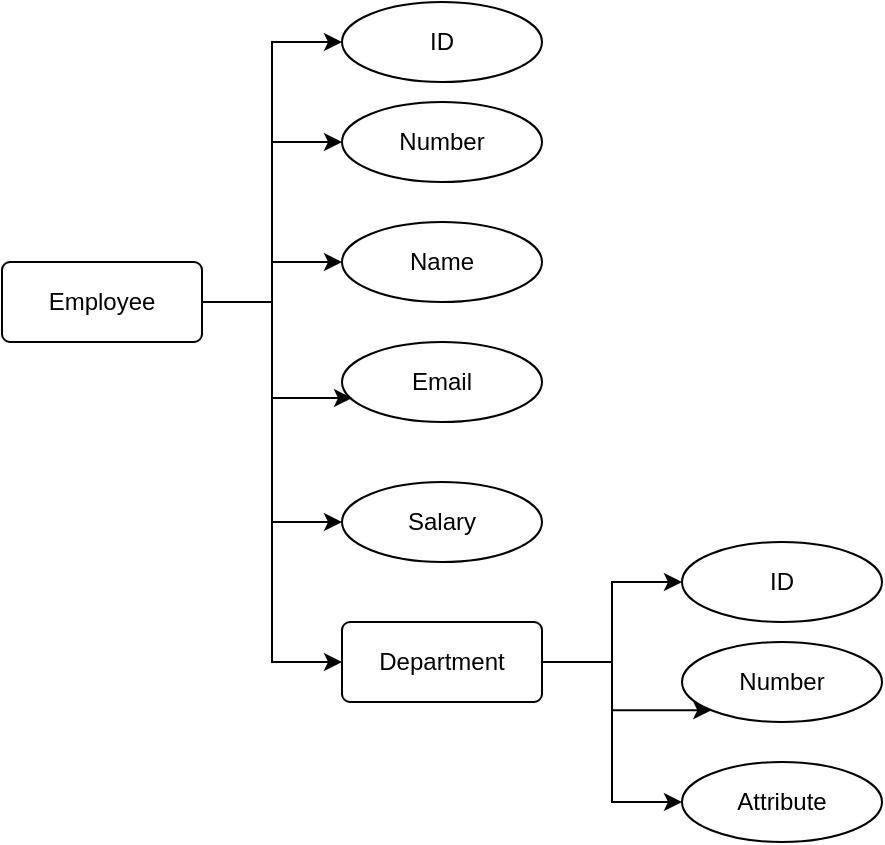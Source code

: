 <mxfile version="22.0.8" type="github">
  <diagram name="Page-1" id="y76kZZ8RueGfOdoFYcaO">
    <mxGraphModel dx="1194" dy="760" grid="1" gridSize="10" guides="1" tooltips="1" connect="1" arrows="1" fold="1" page="1" pageScale="1" pageWidth="850" pageHeight="1100" math="0" shadow="0">
      <root>
        <mxCell id="0" />
        <mxCell id="1" parent="0" />
        <mxCell id="Ip6Xh1rxo1VLBZs30uvB-12" value="" style="edgeStyle=orthogonalEdgeStyle;rounded=0;orthogonalLoop=1;jettySize=auto;html=1;" edge="1" parent="1" source="Ip6Xh1rxo1VLBZs30uvB-1" target="Ip6Xh1rxo1VLBZs30uvB-8">
          <mxGeometry relative="1" as="geometry" />
        </mxCell>
        <mxCell id="Ip6Xh1rxo1VLBZs30uvB-18" style="edgeStyle=orthogonalEdgeStyle;rounded=0;orthogonalLoop=1;jettySize=auto;html=1;entryX=0;entryY=0.5;entryDx=0;entryDy=0;" edge="1" parent="1" source="Ip6Xh1rxo1VLBZs30uvB-1" target="Ip6Xh1rxo1VLBZs30uvB-9">
          <mxGeometry relative="1" as="geometry" />
        </mxCell>
        <mxCell id="Ip6Xh1rxo1VLBZs30uvB-19" style="edgeStyle=orthogonalEdgeStyle;rounded=0;orthogonalLoop=1;jettySize=auto;html=1;entryX=0;entryY=0.5;entryDx=0;entryDy=0;" edge="1" parent="1" source="Ip6Xh1rxo1VLBZs30uvB-1" target="Ip6Xh1rxo1VLBZs30uvB-10">
          <mxGeometry relative="1" as="geometry" />
        </mxCell>
        <mxCell id="Ip6Xh1rxo1VLBZs30uvB-20" style="edgeStyle=orthogonalEdgeStyle;rounded=0;orthogonalLoop=1;jettySize=auto;html=1;entryX=0;entryY=0.5;entryDx=0;entryDy=0;" edge="1" parent="1" source="Ip6Xh1rxo1VLBZs30uvB-1" target="Ip6Xh1rxo1VLBZs30uvB-3">
          <mxGeometry relative="1" as="geometry" />
        </mxCell>
        <mxCell id="Ip6Xh1rxo1VLBZs30uvB-21" style="edgeStyle=orthogonalEdgeStyle;rounded=0;orthogonalLoop=1;jettySize=auto;html=1;entryX=0;entryY=0.5;entryDx=0;entryDy=0;" edge="1" parent="1" source="Ip6Xh1rxo1VLBZs30uvB-1" target="Ip6Xh1rxo1VLBZs30uvB-2">
          <mxGeometry relative="1" as="geometry" />
        </mxCell>
        <mxCell id="Ip6Xh1rxo1VLBZs30uvB-1" value="Employee" style="rounded=1;arcSize=10;whiteSpace=wrap;html=1;align=center;" vertex="1" parent="1">
          <mxGeometry x="190" y="270" width="100" height="40" as="geometry" />
        </mxCell>
        <mxCell id="Ip6Xh1rxo1VLBZs30uvB-22" style="edgeStyle=orthogonalEdgeStyle;rounded=0;orthogonalLoop=1;jettySize=auto;html=1;entryX=0;entryY=0.5;entryDx=0;entryDy=0;" edge="1" parent="1" source="Ip6Xh1rxo1VLBZs30uvB-2" target="Ip6Xh1rxo1VLBZs30uvB-5">
          <mxGeometry relative="1" as="geometry" />
        </mxCell>
        <mxCell id="Ip6Xh1rxo1VLBZs30uvB-23" style="edgeStyle=orthogonalEdgeStyle;rounded=0;orthogonalLoop=1;jettySize=auto;html=1;entryX=0;entryY=1;entryDx=0;entryDy=0;" edge="1" parent="1" source="Ip6Xh1rxo1VLBZs30uvB-2" target="Ip6Xh1rxo1VLBZs30uvB-6">
          <mxGeometry relative="1" as="geometry" />
        </mxCell>
        <mxCell id="Ip6Xh1rxo1VLBZs30uvB-24" style="edgeStyle=orthogonalEdgeStyle;rounded=0;orthogonalLoop=1;jettySize=auto;html=1;entryX=0;entryY=0.5;entryDx=0;entryDy=0;" edge="1" parent="1" source="Ip6Xh1rxo1VLBZs30uvB-2" target="Ip6Xh1rxo1VLBZs30uvB-4">
          <mxGeometry relative="1" as="geometry" />
        </mxCell>
        <mxCell id="Ip6Xh1rxo1VLBZs30uvB-2" value="Department" style="rounded=1;arcSize=10;whiteSpace=wrap;html=1;align=center;" vertex="1" parent="1">
          <mxGeometry x="360" y="450" width="100" height="40" as="geometry" />
        </mxCell>
        <mxCell id="Ip6Xh1rxo1VLBZs30uvB-3" value="Salary" style="ellipse;whiteSpace=wrap;html=1;align=center;" vertex="1" parent="1">
          <mxGeometry x="360" y="380" width="100" height="40" as="geometry" />
        </mxCell>
        <mxCell id="Ip6Xh1rxo1VLBZs30uvB-4" value="Attribute" style="ellipse;whiteSpace=wrap;html=1;align=center;" vertex="1" parent="1">
          <mxGeometry x="530" y="520" width="100" height="40" as="geometry" />
        </mxCell>
        <mxCell id="Ip6Xh1rxo1VLBZs30uvB-5" value="ID" style="ellipse;whiteSpace=wrap;html=1;align=center;" vertex="1" parent="1">
          <mxGeometry x="530" y="410" width="100" height="40" as="geometry" />
        </mxCell>
        <mxCell id="Ip6Xh1rxo1VLBZs30uvB-6" value="Number" style="ellipse;whiteSpace=wrap;html=1;align=center;" vertex="1" parent="1">
          <mxGeometry x="530" y="460" width="100" height="40" as="geometry" />
        </mxCell>
        <mxCell id="Ip6Xh1rxo1VLBZs30uvB-7" value="Email" style="ellipse;whiteSpace=wrap;html=1;align=center;" vertex="1" parent="1">
          <mxGeometry x="360" y="310" width="100" height="40" as="geometry" />
        </mxCell>
        <mxCell id="Ip6Xh1rxo1VLBZs30uvB-8" value="Name" style="ellipse;whiteSpace=wrap;html=1;align=center;" vertex="1" parent="1">
          <mxGeometry x="360" y="250" width="100" height="40" as="geometry" />
        </mxCell>
        <mxCell id="Ip6Xh1rxo1VLBZs30uvB-9" value="Number" style="ellipse;whiteSpace=wrap;html=1;align=center;" vertex="1" parent="1">
          <mxGeometry x="360" y="190" width="100" height="40" as="geometry" />
        </mxCell>
        <mxCell id="Ip6Xh1rxo1VLBZs30uvB-10" value="ID" style="ellipse;whiteSpace=wrap;html=1;align=center;" vertex="1" parent="1">
          <mxGeometry x="360" y="140" width="100" height="40" as="geometry" />
        </mxCell>
        <mxCell id="Ip6Xh1rxo1VLBZs30uvB-15" style="edgeStyle=orthogonalEdgeStyle;rounded=0;orthogonalLoop=1;jettySize=auto;html=1;entryX=0.05;entryY=0.7;entryDx=0;entryDy=0;entryPerimeter=0;" edge="1" parent="1" source="Ip6Xh1rxo1VLBZs30uvB-1" target="Ip6Xh1rxo1VLBZs30uvB-7">
          <mxGeometry relative="1" as="geometry" />
        </mxCell>
      </root>
    </mxGraphModel>
  </diagram>
</mxfile>
